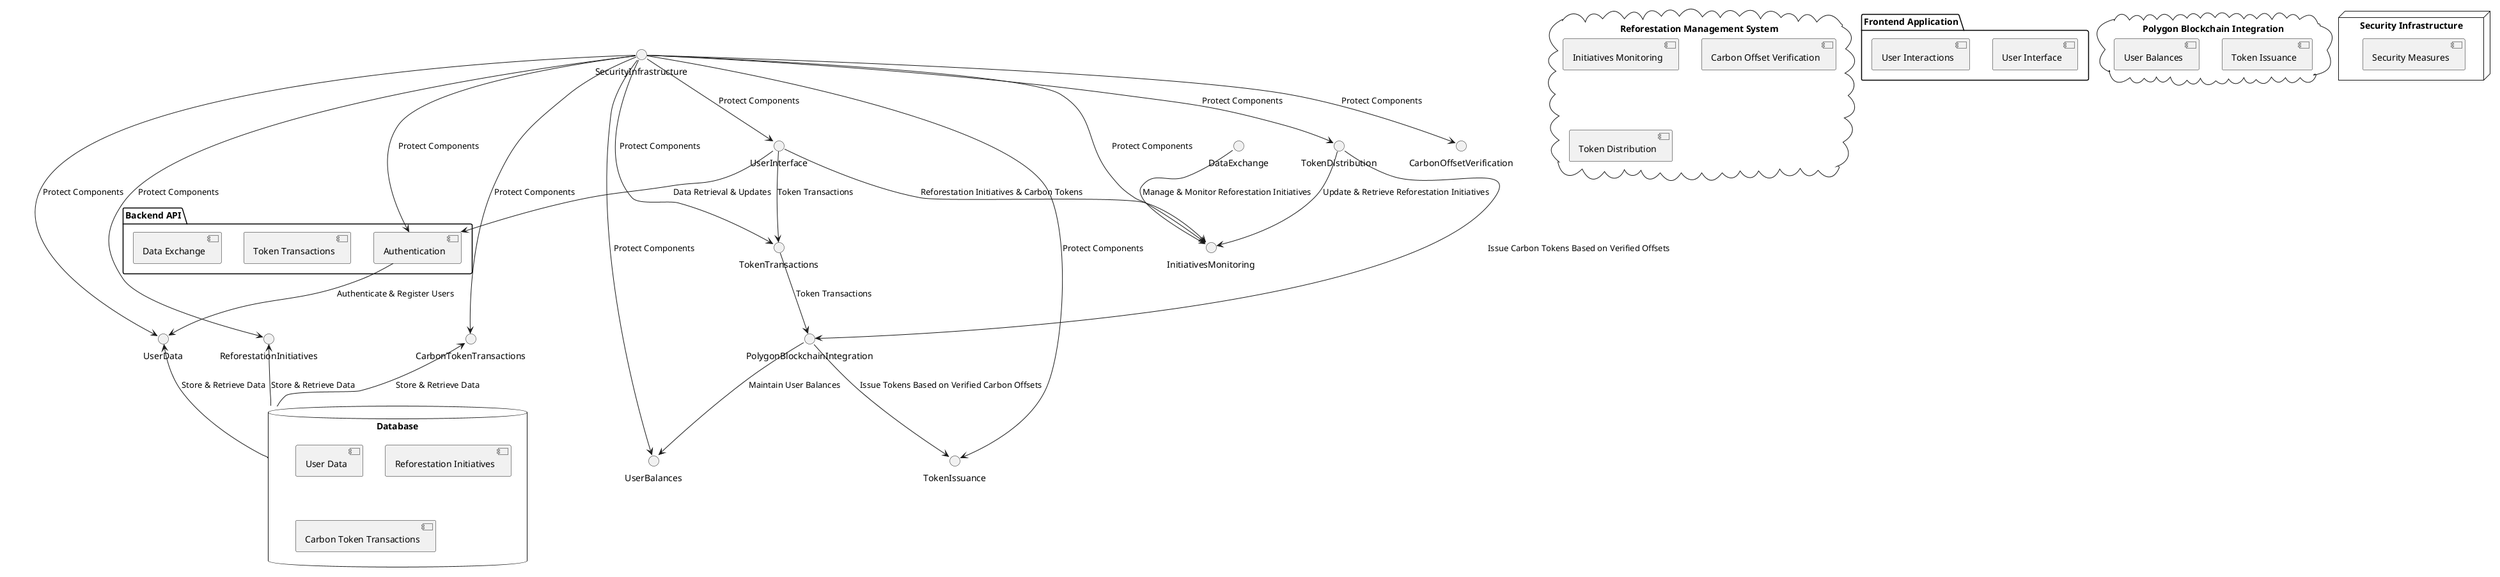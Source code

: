@startuml

package "Frontend Application" {
  [User Interface]
  [User Interactions]
}

package "Backend API" {
  [Authentication]
  [Token Transactions]
  [Data Exchange]
}

database "Database" {
  [User Data]
  [Reforestation Initiatives]
  [Carbon Token Transactions]
}

cloud "Polygon Blockchain Integration" {
  [Token Issuance]
  [Token Transactions]
  [User Balances]
}

cloud "Reforestation Management System" {
  [Initiatives Monitoring]
  [Carbon Offset Verification]
  [Token Distribution]
}

node "Security Infrastructure" {
  [Security Measures]
}

UserInterface --> Authentication : Data Retrieval & Updates
UserInterface --> TokenTransactions : Token Transactions
UserInterface --> InitiativesMonitoring : Reforestation Initiatives & Carbon Tokens

Authentication --> UserData : Authenticate & Register Users
TokenTransactions --> PolygonBlockchainIntegration : Token Transactions
DataExchange --> InitiativesMonitoring : Manage & Monitor Reforestation Initiatives

UserData <-- Database : Store & Retrieve Data
ReforestationInitiatives <-- Database : Store & Retrieve Data
CarbonTokenTransactions <-- Database : Store & Retrieve Data

PolygonBlockchainIntegration --> TokenIssuance : Issue Tokens Based on Verified Carbon Offsets
PolygonBlockchainIntegration --> UserBalances : Maintain User Balances

TokenDistribution --> InitiativesMonitoring : Update & Retrieve Reforestation Initiatives
TokenDistribution --> PolygonBlockchainIntegration : Issue Carbon Tokens Based on Verified Offsets

SecurityInfrastructure --> UserInterface : Protect Components
SecurityInfrastructure --> Authentication : Protect Components
SecurityInfrastructure --> TokenTransactions : Protect Components
SecurityInfrastructure --> UserData : Protect Components
SecurityInfrastructure --> ReforestationInitiatives : Protect Components
SecurityInfrastructure --> CarbonTokenTransactions : Protect Components
SecurityInfrastructure --> TokenIssuance : Protect Components
SecurityInfrastructure --> UserBalances : Protect Components
SecurityInfrastructure --> InitiativesMonitoring : Protect Components
SecurityInfrastructure --> CarbonOffsetVerification : Protect Components
SecurityInfrastructure --> TokenDistribution : Protect Components

@enduml
